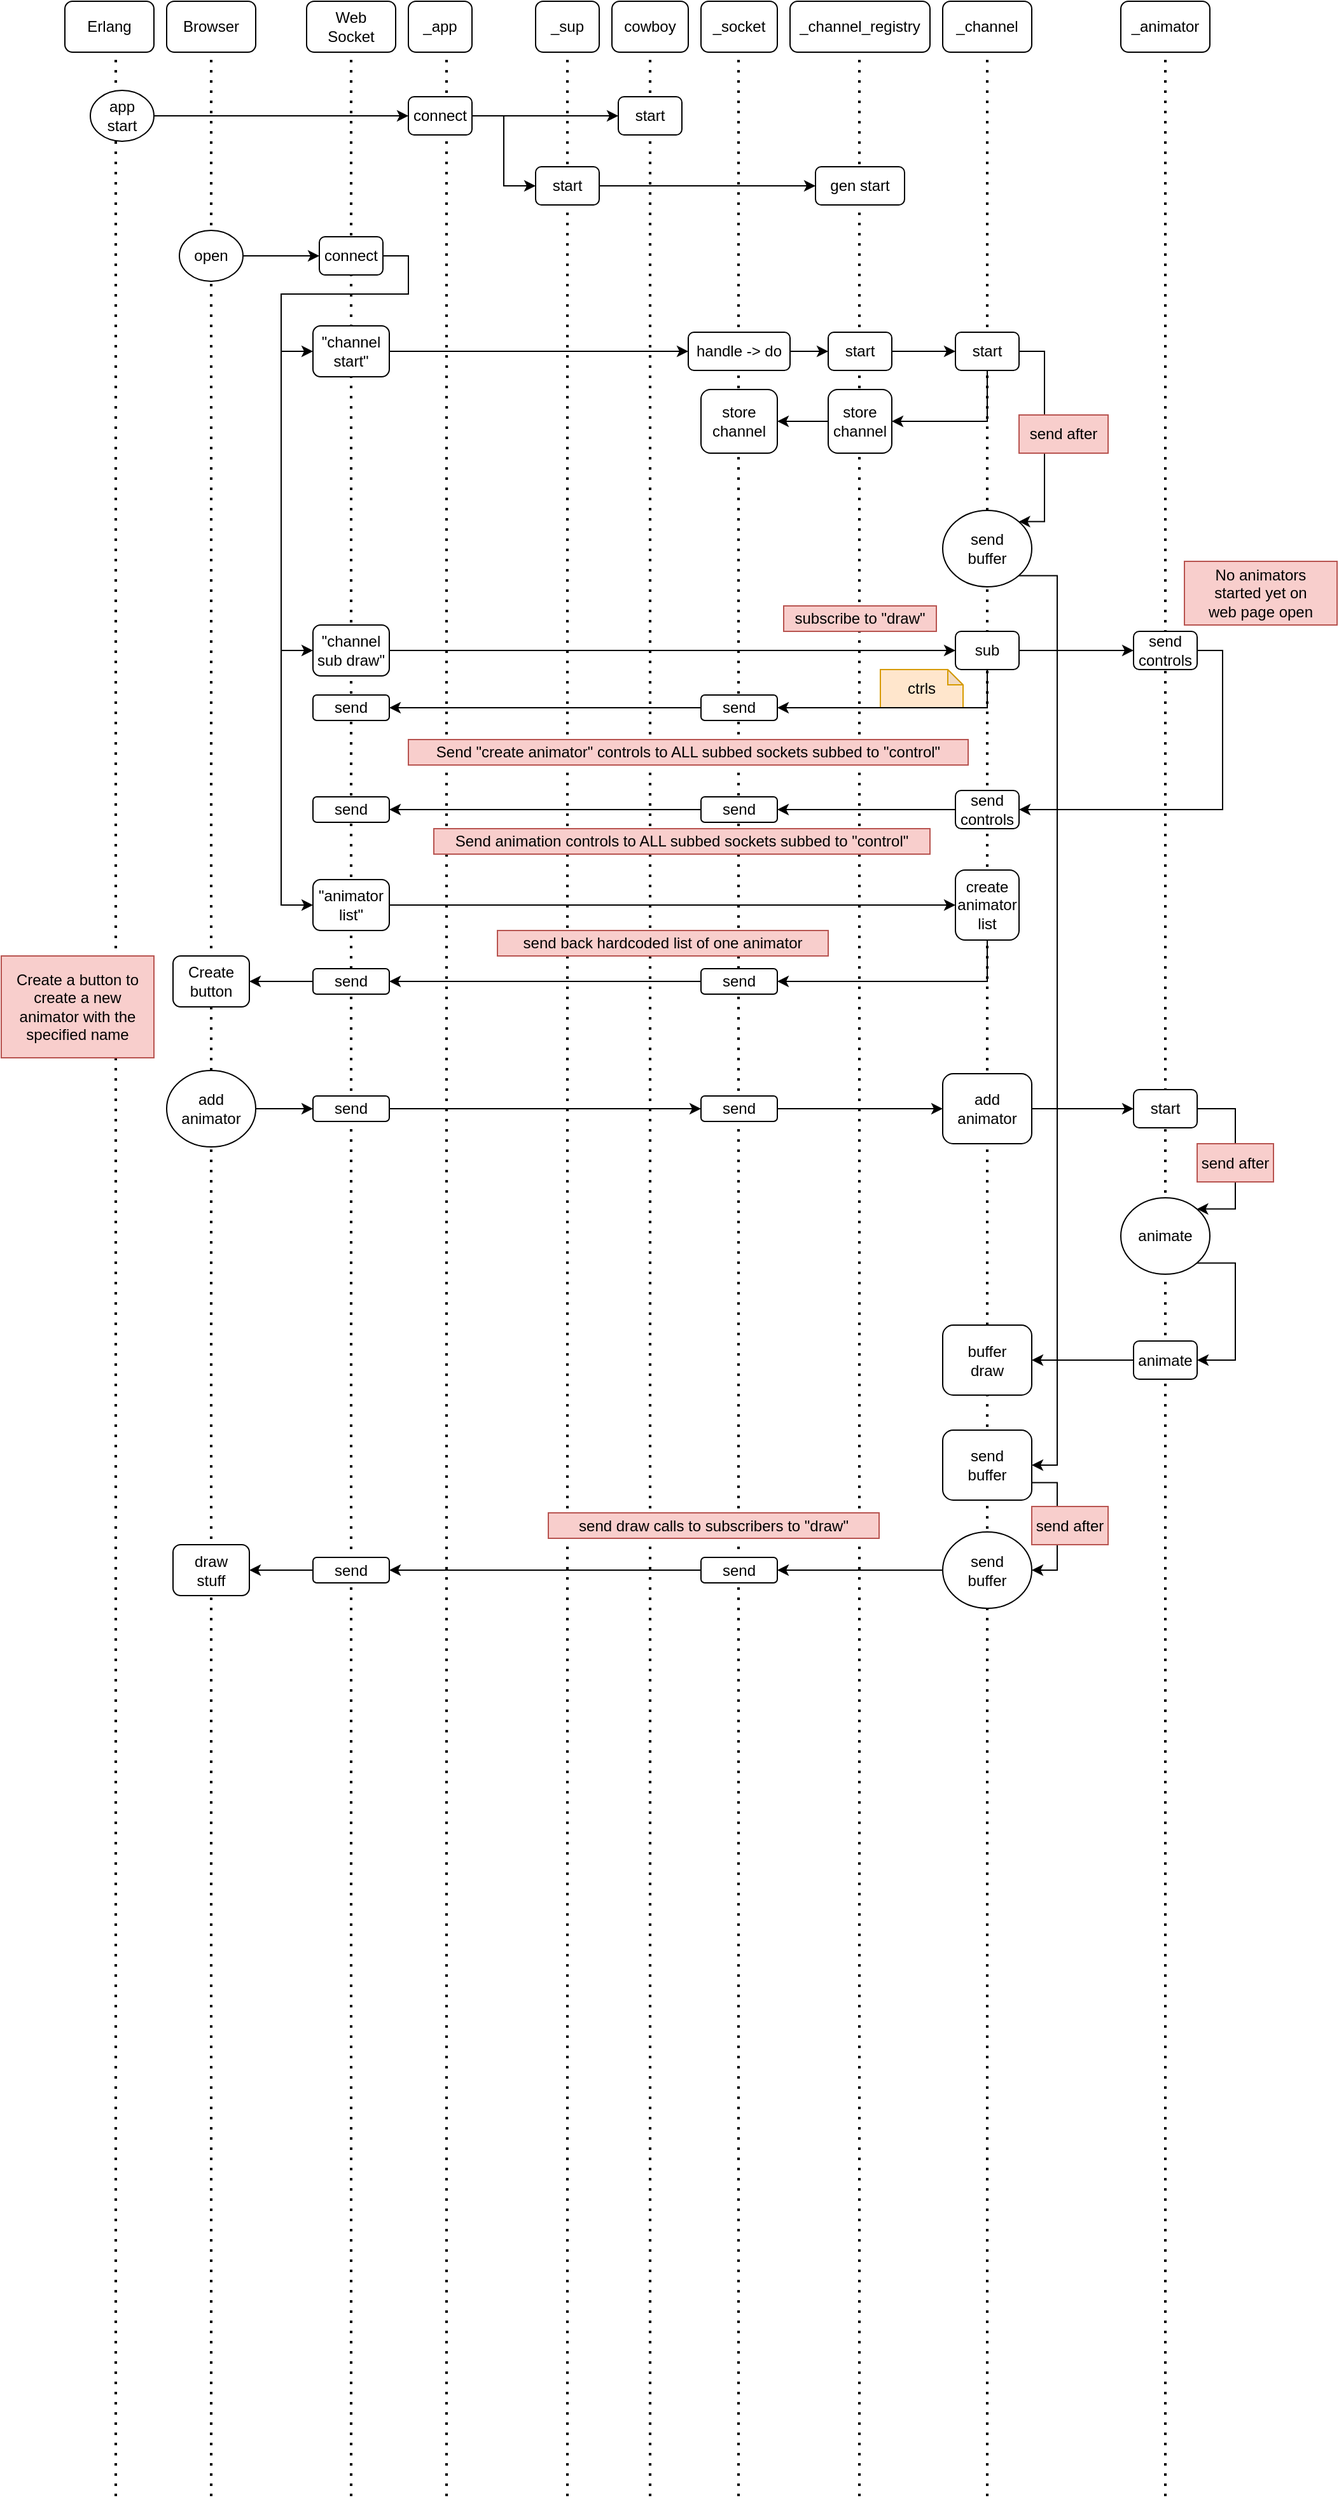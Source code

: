 <mxfile version="26.0.11">
  <diagram name="Page-1" id="39eNaO10Mbf0shk9c6uh">
    <mxGraphModel dx="1906" dy="838" grid="1" gridSize="10" guides="1" tooltips="1" connect="1" arrows="1" fold="1" page="1" pageScale="1" pageWidth="850" pageHeight="1100" math="0" shadow="0">
      <root>
        <mxCell id="0" />
        <mxCell id="1" parent="0" />
        <mxCell id="Cbu2shu4ne7xi8L4VXuU-60" value="ctrls" style="shape=note;whiteSpace=wrap;html=1;backgroundOutline=1;darkOpacity=0.05;size=12;fillColor=#ffe6cc;strokeColor=#d79b00;" vertex="1" parent="1">
          <mxGeometry x="651" y="565" width="65" height="30" as="geometry" />
        </mxCell>
        <mxCell id="Cbu2shu4ne7xi8L4VXuU-54" value="" style="endArrow=none;dashed=1;html=1;dashPattern=1 3;strokeWidth=2;rounded=0;entryX=0.5;entryY=1;entryDx=0;entryDy=0;" edge="1" parent="1">
          <mxGeometry width="50" height="50" relative="1" as="geometry">
            <mxPoint x="235" y="2000" as="sourcePoint" />
            <mxPoint x="235" y="80" as="targetPoint" />
          </mxGeometry>
        </mxCell>
        <mxCell id="Cbu2shu4ne7xi8L4VXuU-1" value="_app" style="rounded=1;whiteSpace=wrap;html=1;" vertex="1" parent="1">
          <mxGeometry x="280" y="40" width="50" height="40" as="geometry" />
        </mxCell>
        <mxCell id="Cbu2shu4ne7xi8L4VXuU-2" value="_sup" style="rounded=1;whiteSpace=wrap;html=1;" vertex="1" parent="1">
          <mxGeometry x="380" y="40" width="50" height="40" as="geometry" />
        </mxCell>
        <mxCell id="Cbu2shu4ne7xi8L4VXuU-3" value="_channel_registry" style="rounded=1;whiteSpace=wrap;html=1;" vertex="1" parent="1">
          <mxGeometry x="580" y="40" width="110" height="40" as="geometry" />
        </mxCell>
        <mxCell id="Cbu2shu4ne7xi8L4VXuU-4" value="_channel" style="rounded=1;whiteSpace=wrap;html=1;" vertex="1" parent="1">
          <mxGeometry x="700" y="40" width="70" height="40" as="geometry" />
        </mxCell>
        <mxCell id="Cbu2shu4ne7xi8L4VXuU-5" value="_animator" style="rounded=1;whiteSpace=wrap;html=1;" vertex="1" parent="1">
          <mxGeometry x="840" y="40" width="70" height="40" as="geometry" />
        </mxCell>
        <mxCell id="Cbu2shu4ne7xi8L4VXuU-6" value="_socket" style="rounded=1;whiteSpace=wrap;html=1;" vertex="1" parent="1">
          <mxGeometry x="510" y="40" width="60" height="40" as="geometry" />
        </mxCell>
        <mxCell id="Cbu2shu4ne7xi8L4VXuU-7" value="cowboy" style="rounded=1;whiteSpace=wrap;html=1;" vertex="1" parent="1">
          <mxGeometry x="440" y="40" width="60" height="40" as="geometry" />
        </mxCell>
        <mxCell id="Cbu2shu4ne7xi8L4VXuU-8" value="Browser" style="rounded=1;whiteSpace=wrap;html=1;" vertex="1" parent="1">
          <mxGeometry x="90" y="40" width="70" height="40" as="geometry" />
        </mxCell>
        <mxCell id="Cbu2shu4ne7xi8L4VXuU-9" value="" style="endArrow=none;dashed=1;html=1;dashPattern=1 3;strokeWidth=2;rounded=0;entryX=0.5;entryY=1;entryDx=0;entryDy=0;" edge="1" parent="1">
          <mxGeometry width="50" height="50" relative="1" as="geometry">
            <mxPoint x="310" y="2000" as="sourcePoint" />
            <mxPoint x="310" y="80" as="targetPoint" />
          </mxGeometry>
        </mxCell>
        <mxCell id="Cbu2shu4ne7xi8L4VXuU-10" value="" style="endArrow=none;dashed=1;html=1;dashPattern=1 3;strokeWidth=2;rounded=0;entryX=0.5;entryY=1;entryDx=0;entryDy=0;" edge="1" parent="1">
          <mxGeometry width="50" height="50" relative="1" as="geometry">
            <mxPoint x="405" y="2000" as="sourcePoint" />
            <mxPoint x="405" y="80" as="targetPoint" />
          </mxGeometry>
        </mxCell>
        <mxCell id="Cbu2shu4ne7xi8L4VXuU-11" value="" style="endArrow=none;dashed=1;html=1;dashPattern=1 3;strokeWidth=2;rounded=0;entryX=0.5;entryY=1;entryDx=0;entryDy=0;" edge="1" parent="1">
          <mxGeometry width="50" height="50" relative="1" as="geometry">
            <mxPoint x="470" y="2000" as="sourcePoint" />
            <mxPoint x="470" y="80" as="targetPoint" />
          </mxGeometry>
        </mxCell>
        <mxCell id="Cbu2shu4ne7xi8L4VXuU-12" value="" style="endArrow=none;dashed=1;html=1;dashPattern=1 3;strokeWidth=2;rounded=0;entryX=0.5;entryY=1;entryDx=0;entryDy=0;" edge="1" parent="1">
          <mxGeometry width="50" height="50" relative="1" as="geometry">
            <mxPoint x="539.5" y="2000" as="sourcePoint" />
            <mxPoint x="539.5" y="80" as="targetPoint" />
          </mxGeometry>
        </mxCell>
        <mxCell id="Cbu2shu4ne7xi8L4VXuU-13" value="" style="endArrow=none;dashed=1;html=1;dashPattern=1 3;strokeWidth=2;rounded=0;entryX=0.5;entryY=1;entryDx=0;entryDy=0;" edge="1" parent="1">
          <mxGeometry width="50" height="50" relative="1" as="geometry">
            <mxPoint x="634.5" y="2000" as="sourcePoint" />
            <mxPoint x="634.5" y="80" as="targetPoint" />
          </mxGeometry>
        </mxCell>
        <mxCell id="Cbu2shu4ne7xi8L4VXuU-14" value="" style="endArrow=none;dashed=1;html=1;dashPattern=1 3;strokeWidth=2;rounded=0;entryX=0.5;entryY=1;entryDx=0;entryDy=0;" edge="1" parent="1">
          <mxGeometry width="50" height="50" relative="1" as="geometry">
            <mxPoint x="735" y="2000" as="sourcePoint" />
            <mxPoint x="735" y="80" as="targetPoint" />
          </mxGeometry>
        </mxCell>
        <mxCell id="Cbu2shu4ne7xi8L4VXuU-16" value="" style="endArrow=none;dashed=1;html=1;dashPattern=1 3;strokeWidth=2;rounded=0;entryX=0.5;entryY=1;entryDx=0;entryDy=0;" edge="1" parent="1">
          <mxGeometry width="50" height="50" relative="1" as="geometry">
            <mxPoint x="875" y="2000" as="sourcePoint" />
            <mxPoint x="875" y="80" as="targetPoint" />
          </mxGeometry>
        </mxCell>
        <mxCell id="Cbu2shu4ne7xi8L4VXuU-17" value="" style="endArrow=none;dashed=1;html=1;dashPattern=1 3;strokeWidth=2;rounded=0;entryX=0.5;entryY=1;entryDx=0;entryDy=0;" edge="1" parent="1">
          <mxGeometry width="50" height="50" relative="1" as="geometry">
            <mxPoint x="125" y="2000" as="sourcePoint" />
            <mxPoint x="125" y="80" as="targetPoint" />
          </mxGeometry>
        </mxCell>
        <mxCell id="Cbu2shu4ne7xi8L4VXuU-19" value="Erlang" style="rounded=1;whiteSpace=wrap;html=1;" vertex="1" parent="1">
          <mxGeometry x="10" y="40" width="70" height="40" as="geometry" />
        </mxCell>
        <mxCell id="Cbu2shu4ne7xi8L4VXuU-21" value="" style="endArrow=none;dashed=1;html=1;dashPattern=1 3;strokeWidth=2;rounded=0;entryX=0.5;entryY=1;entryDx=0;entryDy=0;" edge="1" parent="1">
          <mxGeometry width="50" height="50" relative="1" as="geometry">
            <mxPoint x="50" y="2000" as="sourcePoint" />
            <mxPoint x="50" y="80" as="targetPoint" />
          </mxGeometry>
        </mxCell>
        <mxCell id="Cbu2shu4ne7xi8L4VXuU-25" style="edgeStyle=orthogonalEdgeStyle;rounded=0;orthogonalLoop=1;jettySize=auto;html=1;exitX=1;exitY=0.5;exitDx=0;exitDy=0;entryX=0;entryY=0.5;entryDx=0;entryDy=0;" edge="1" parent="1" source="Cbu2shu4ne7xi8L4VXuU-22" target="Cbu2shu4ne7xi8L4VXuU-23">
          <mxGeometry relative="1" as="geometry" />
        </mxCell>
        <mxCell id="Cbu2shu4ne7xi8L4VXuU-22" value="app&lt;div&gt;start&lt;/div&gt;" style="ellipse;whiteSpace=wrap;html=1;" vertex="1" parent="1">
          <mxGeometry x="30" y="110" width="50" height="40" as="geometry" />
        </mxCell>
        <mxCell id="Cbu2shu4ne7xi8L4VXuU-29" style="edgeStyle=orthogonalEdgeStyle;rounded=0;orthogonalLoop=1;jettySize=auto;html=1;exitX=1;exitY=0.5;exitDx=0;exitDy=0;entryX=0;entryY=0.5;entryDx=0;entryDy=0;" edge="1" parent="1" source="Cbu2shu4ne7xi8L4VXuU-23" target="Cbu2shu4ne7xi8L4VXuU-28">
          <mxGeometry relative="1" as="geometry" />
        </mxCell>
        <mxCell id="Cbu2shu4ne7xi8L4VXuU-30" style="edgeStyle=orthogonalEdgeStyle;rounded=0;orthogonalLoop=1;jettySize=auto;html=1;exitX=1;exitY=0.5;exitDx=0;exitDy=0;entryX=0;entryY=0.5;entryDx=0;entryDy=0;" edge="1" parent="1" source="Cbu2shu4ne7xi8L4VXuU-23" target="Cbu2shu4ne7xi8L4VXuU-27">
          <mxGeometry relative="1" as="geometry" />
        </mxCell>
        <mxCell id="Cbu2shu4ne7xi8L4VXuU-23" value="connect" style="rounded=1;whiteSpace=wrap;html=1;" vertex="1" parent="1">
          <mxGeometry x="280" y="115" width="50" height="30" as="geometry" />
        </mxCell>
        <mxCell id="Cbu2shu4ne7xi8L4VXuU-36" style="edgeStyle=orthogonalEdgeStyle;rounded=0;orthogonalLoop=1;jettySize=auto;html=1;exitX=1;exitY=0.5;exitDx=0;exitDy=0;entryX=0;entryY=0.5;entryDx=0;entryDy=0;" edge="1" parent="1" source="Cbu2shu4ne7xi8L4VXuU-26" target="Cbu2shu4ne7xi8L4VXuU-33">
          <mxGeometry relative="1" as="geometry" />
        </mxCell>
        <mxCell id="Cbu2shu4ne7xi8L4VXuU-26" value="open" style="ellipse;whiteSpace=wrap;html=1;" vertex="1" parent="1">
          <mxGeometry x="100" y="220" width="50" height="40" as="geometry" />
        </mxCell>
        <mxCell id="Cbu2shu4ne7xi8L4VXuU-27" value="start" style="rounded=1;whiteSpace=wrap;html=1;" vertex="1" parent="1">
          <mxGeometry x="445" y="115" width="50" height="30" as="geometry" />
        </mxCell>
        <mxCell id="Cbu2shu4ne7xi8L4VXuU-32" style="edgeStyle=orthogonalEdgeStyle;rounded=0;orthogonalLoop=1;jettySize=auto;html=1;exitX=1;exitY=0.5;exitDx=0;exitDy=0;entryX=0;entryY=0.5;entryDx=0;entryDy=0;" edge="1" parent="1" source="Cbu2shu4ne7xi8L4VXuU-28" target="Cbu2shu4ne7xi8L4VXuU-31">
          <mxGeometry relative="1" as="geometry" />
        </mxCell>
        <mxCell id="Cbu2shu4ne7xi8L4VXuU-28" value="start" style="rounded=1;whiteSpace=wrap;html=1;" vertex="1" parent="1">
          <mxGeometry x="380" y="170" width="50" height="30" as="geometry" />
        </mxCell>
        <mxCell id="Cbu2shu4ne7xi8L4VXuU-31" value="gen start" style="rounded=1;whiteSpace=wrap;html=1;" vertex="1" parent="1">
          <mxGeometry x="600" y="170" width="70" height="30" as="geometry" />
        </mxCell>
        <mxCell id="Cbu2shu4ne7xi8L4VXuU-39" style="edgeStyle=orthogonalEdgeStyle;rounded=0;orthogonalLoop=1;jettySize=auto;html=1;exitX=1;exitY=0.5;exitDx=0;exitDy=0;entryX=0;entryY=0.5;entryDx=0;entryDy=0;" edge="1" parent="1" source="Cbu2shu4ne7xi8L4VXuU-47" target="Cbu2shu4ne7xi8L4VXuU-37">
          <mxGeometry relative="1" as="geometry" />
        </mxCell>
        <mxCell id="Cbu2shu4ne7xi8L4VXuU-48" style="edgeStyle=orthogonalEdgeStyle;rounded=0;orthogonalLoop=1;jettySize=auto;html=1;exitX=1;exitY=0.5;exitDx=0;exitDy=0;entryX=0;entryY=0.5;entryDx=0;entryDy=0;" edge="1" parent="1" source="Cbu2shu4ne7xi8L4VXuU-33" target="Cbu2shu4ne7xi8L4VXuU-47">
          <mxGeometry relative="1" as="geometry">
            <Array as="points">
              <mxPoint x="280" y="240" />
              <mxPoint x="280" y="270" />
              <mxPoint x="180" y="270" />
              <mxPoint x="180" y="315" />
            </Array>
          </mxGeometry>
        </mxCell>
        <mxCell id="Cbu2shu4ne7xi8L4VXuU-52" style="edgeStyle=orthogonalEdgeStyle;rounded=0;orthogonalLoop=1;jettySize=auto;html=1;exitX=1;exitY=0.5;exitDx=0;exitDy=0;entryX=0;entryY=0.5;entryDx=0;entryDy=0;" edge="1" parent="1" source="Cbu2shu4ne7xi8L4VXuU-33" target="Cbu2shu4ne7xi8L4VXuU-50">
          <mxGeometry relative="1" as="geometry">
            <Array as="points">
              <mxPoint x="280" y="240" />
              <mxPoint x="280" y="270" />
              <mxPoint x="180" y="270" />
              <mxPoint x="180" y="550" />
            </Array>
          </mxGeometry>
        </mxCell>
        <mxCell id="Cbu2shu4ne7xi8L4VXuU-55" style="edgeStyle=orthogonalEdgeStyle;rounded=0;orthogonalLoop=1;jettySize=auto;html=1;exitX=1;exitY=0.5;exitDx=0;exitDy=0;entryX=0;entryY=0.5;entryDx=0;entryDy=0;" edge="1" parent="1" source="Cbu2shu4ne7xi8L4VXuU-33" target="Cbu2shu4ne7xi8L4VXuU-53">
          <mxGeometry relative="1" as="geometry">
            <Array as="points">
              <mxPoint x="280" y="240" />
              <mxPoint x="280" y="270" />
              <mxPoint x="180" y="270" />
              <mxPoint x="180" y="750" />
            </Array>
          </mxGeometry>
        </mxCell>
        <mxCell id="Cbu2shu4ne7xi8L4VXuU-33" value="connect" style="rounded=1;whiteSpace=wrap;html=1;" vertex="1" parent="1">
          <mxGeometry x="210" y="225" width="50" height="30" as="geometry" />
        </mxCell>
        <mxCell id="Cbu2shu4ne7xi8L4VXuU-34" value="Web&lt;div&gt;Socket&lt;/div&gt;" style="rounded=1;whiteSpace=wrap;html=1;" vertex="1" parent="1">
          <mxGeometry x="200" y="40" width="70" height="40" as="geometry" />
        </mxCell>
        <mxCell id="Cbu2shu4ne7xi8L4VXuU-41" style="edgeStyle=orthogonalEdgeStyle;rounded=0;orthogonalLoop=1;jettySize=auto;html=1;exitX=1;exitY=0.5;exitDx=0;exitDy=0;entryX=0;entryY=0.5;entryDx=0;entryDy=0;" edge="1" parent="1" source="Cbu2shu4ne7xi8L4VXuU-37" target="Cbu2shu4ne7xi8L4VXuU-40">
          <mxGeometry relative="1" as="geometry" />
        </mxCell>
        <mxCell id="Cbu2shu4ne7xi8L4VXuU-37" value="handle -&amp;gt; do" style="rounded=1;whiteSpace=wrap;html=1;" vertex="1" parent="1">
          <mxGeometry x="500" y="300" width="80" height="30" as="geometry" />
        </mxCell>
        <mxCell id="Cbu2shu4ne7xi8L4VXuU-38" value="store&lt;div&gt;channel&lt;/div&gt;" style="rounded=1;whiteSpace=wrap;html=1;" vertex="1" parent="1">
          <mxGeometry x="510" y="345" width="60" height="50" as="geometry" />
        </mxCell>
        <mxCell id="Cbu2shu4ne7xi8L4VXuU-43" style="edgeStyle=orthogonalEdgeStyle;rounded=0;orthogonalLoop=1;jettySize=auto;html=1;exitX=1;exitY=0.5;exitDx=0;exitDy=0;entryX=0;entryY=0.5;entryDx=0;entryDy=0;" edge="1" parent="1" source="Cbu2shu4ne7xi8L4VXuU-40" target="Cbu2shu4ne7xi8L4VXuU-42">
          <mxGeometry relative="1" as="geometry" />
        </mxCell>
        <mxCell id="Cbu2shu4ne7xi8L4VXuU-40" value="start" style="rounded=1;whiteSpace=wrap;html=1;" vertex="1" parent="1">
          <mxGeometry x="610" y="300" width="50" height="30" as="geometry" />
        </mxCell>
        <mxCell id="Cbu2shu4ne7xi8L4VXuU-45" style="edgeStyle=orthogonalEdgeStyle;rounded=0;orthogonalLoop=1;jettySize=auto;html=1;exitX=0.5;exitY=1;exitDx=0;exitDy=0;entryX=1;entryY=0.5;entryDx=0;entryDy=0;" edge="1" parent="1" source="Cbu2shu4ne7xi8L4VXuU-42" target="Cbu2shu4ne7xi8L4VXuU-44">
          <mxGeometry relative="1" as="geometry" />
        </mxCell>
        <mxCell id="Cbu2shu4ne7xi8L4VXuU-100" style="edgeStyle=orthogonalEdgeStyle;rounded=0;orthogonalLoop=1;jettySize=auto;html=1;exitX=1;exitY=0.5;exitDx=0;exitDy=0;entryX=1;entryY=0;entryDx=0;entryDy=0;" edge="1" parent="1" source="Cbu2shu4ne7xi8L4VXuU-42" target="Cbu2shu4ne7xi8L4VXuU-99">
          <mxGeometry relative="1" as="geometry">
            <Array as="points">
              <mxPoint x="780" y="315" />
              <mxPoint x="780" y="449" />
            </Array>
          </mxGeometry>
        </mxCell>
        <mxCell id="Cbu2shu4ne7xi8L4VXuU-42" value="start" style="rounded=1;whiteSpace=wrap;html=1;" vertex="1" parent="1">
          <mxGeometry x="710" y="300" width="50" height="30" as="geometry" />
        </mxCell>
        <mxCell id="Cbu2shu4ne7xi8L4VXuU-46" style="edgeStyle=orthogonalEdgeStyle;rounded=0;orthogonalLoop=1;jettySize=auto;html=1;exitX=0;exitY=0.5;exitDx=0;exitDy=0;entryX=1;entryY=0.5;entryDx=0;entryDy=0;" edge="1" parent="1" source="Cbu2shu4ne7xi8L4VXuU-44" target="Cbu2shu4ne7xi8L4VXuU-38">
          <mxGeometry relative="1" as="geometry" />
        </mxCell>
        <mxCell id="Cbu2shu4ne7xi8L4VXuU-44" value="store&lt;div&gt;channel&lt;/div&gt;" style="rounded=1;whiteSpace=wrap;html=1;" vertex="1" parent="1">
          <mxGeometry x="610" y="345" width="50" height="50" as="geometry" />
        </mxCell>
        <mxCell id="Cbu2shu4ne7xi8L4VXuU-47" value="&quot;channel&lt;div&gt;start&quot;&lt;/div&gt;" style="rounded=1;whiteSpace=wrap;html=1;" vertex="1" parent="1">
          <mxGeometry x="205" y="295" width="60" height="40" as="geometry" />
        </mxCell>
        <mxCell id="Cbu2shu4ne7xi8L4VXuU-57" style="edgeStyle=orthogonalEdgeStyle;rounded=0;orthogonalLoop=1;jettySize=auto;html=1;exitX=1;exitY=0.5;exitDx=0;exitDy=0;entryX=0;entryY=0.5;entryDx=0;entryDy=0;" edge="1" parent="1" source="Cbu2shu4ne7xi8L4VXuU-50" target="Cbu2shu4ne7xi8L4VXuU-56">
          <mxGeometry relative="1" as="geometry" />
        </mxCell>
        <mxCell id="Cbu2shu4ne7xi8L4VXuU-50" value="&quot;channel&lt;div&gt;sub draw&quot;&lt;/div&gt;" style="rounded=1;whiteSpace=wrap;html=1;" vertex="1" parent="1">
          <mxGeometry x="205" y="530" width="60" height="40" as="geometry" />
        </mxCell>
        <mxCell id="Cbu2shu4ne7xi8L4VXuU-71" style="edgeStyle=orthogonalEdgeStyle;rounded=0;orthogonalLoop=1;jettySize=auto;html=1;exitX=1;exitY=0.5;exitDx=0;exitDy=0;entryX=0;entryY=0.5;entryDx=0;entryDy=0;" edge="1" parent="1" source="Cbu2shu4ne7xi8L4VXuU-53" target="Cbu2shu4ne7xi8L4VXuU-70">
          <mxGeometry relative="1" as="geometry" />
        </mxCell>
        <mxCell id="Cbu2shu4ne7xi8L4VXuU-53" value="&quot;animator list&quot;" style="rounded=1;whiteSpace=wrap;html=1;" vertex="1" parent="1">
          <mxGeometry x="205" y="730" width="60" height="40" as="geometry" />
        </mxCell>
        <mxCell id="Cbu2shu4ne7xi8L4VXuU-59" style="edgeStyle=orthogonalEdgeStyle;rounded=0;orthogonalLoop=1;jettySize=auto;html=1;exitX=0.5;exitY=1;exitDx=0;exitDy=0;entryX=1;entryY=0.5;entryDx=0;entryDy=0;" edge="1" parent="1" source="Cbu2shu4ne7xi8L4VXuU-56" target="Cbu2shu4ne7xi8L4VXuU-58">
          <mxGeometry relative="1" as="geometry" />
        </mxCell>
        <mxCell id="Cbu2shu4ne7xi8L4VXuU-64" style="edgeStyle=orthogonalEdgeStyle;rounded=0;orthogonalLoop=1;jettySize=auto;html=1;exitX=1;exitY=0.5;exitDx=0;exitDy=0;entryX=0;entryY=0.5;entryDx=0;entryDy=0;" edge="1" parent="1" source="Cbu2shu4ne7xi8L4VXuU-56" target="Cbu2shu4ne7xi8L4VXuU-62">
          <mxGeometry relative="1" as="geometry" />
        </mxCell>
        <mxCell id="Cbu2shu4ne7xi8L4VXuU-56" value="sub" style="rounded=1;whiteSpace=wrap;html=1;" vertex="1" parent="1">
          <mxGeometry x="710" y="535" width="50" height="30" as="geometry" />
        </mxCell>
        <mxCell id="Cbu2shu4ne7xi8L4VXuU-73" style="edgeStyle=orthogonalEdgeStyle;rounded=0;orthogonalLoop=1;jettySize=auto;html=1;exitX=0;exitY=0.5;exitDx=0;exitDy=0;entryX=1;entryY=0.5;entryDx=0;entryDy=0;" edge="1" parent="1" source="Cbu2shu4ne7xi8L4VXuU-58" target="Cbu2shu4ne7xi8L4VXuU-72">
          <mxGeometry relative="1" as="geometry" />
        </mxCell>
        <mxCell id="Cbu2shu4ne7xi8L4VXuU-58" value="send" style="rounded=1;whiteSpace=wrap;html=1;" vertex="1" parent="1">
          <mxGeometry x="510" y="585" width="60" height="20" as="geometry" />
        </mxCell>
        <mxCell id="Cbu2shu4ne7xi8L4VXuU-61" value="Send &quot;create animator&quot; controls to ALL subbed sockets subbed to &quot;control&quot;" style="rounded=0;whiteSpace=wrap;html=1;fillColor=#f8cecc;strokeColor=#b85450;" vertex="1" parent="1">
          <mxGeometry x="280" y="620" width="440" height="20" as="geometry" />
        </mxCell>
        <mxCell id="Cbu2shu4ne7xi8L4VXuU-65" style="edgeStyle=orthogonalEdgeStyle;rounded=0;orthogonalLoop=1;jettySize=auto;html=1;exitX=1;exitY=0.5;exitDx=0;exitDy=0;entryX=1;entryY=0.5;entryDx=0;entryDy=0;" edge="1" parent="1" source="Cbu2shu4ne7xi8L4VXuU-62" target="Cbu2shu4ne7xi8L4VXuU-63">
          <mxGeometry relative="1" as="geometry" />
        </mxCell>
        <mxCell id="Cbu2shu4ne7xi8L4VXuU-62" value="send&lt;div&gt;controls&lt;/div&gt;" style="rounded=1;whiteSpace=wrap;html=1;" vertex="1" parent="1">
          <mxGeometry x="850" y="535" width="50" height="30" as="geometry" />
        </mxCell>
        <mxCell id="Cbu2shu4ne7xi8L4VXuU-67" style="edgeStyle=orthogonalEdgeStyle;rounded=0;orthogonalLoop=1;jettySize=auto;html=1;exitX=0;exitY=0.5;exitDx=0;exitDy=0;entryX=1;entryY=0.5;entryDx=0;entryDy=0;" edge="1" parent="1" source="Cbu2shu4ne7xi8L4VXuU-63" target="Cbu2shu4ne7xi8L4VXuU-66">
          <mxGeometry relative="1" as="geometry" />
        </mxCell>
        <mxCell id="Cbu2shu4ne7xi8L4VXuU-63" value="send&lt;div&gt;controls&lt;/div&gt;" style="rounded=1;whiteSpace=wrap;html=1;" vertex="1" parent="1">
          <mxGeometry x="710" y="660" width="50" height="30" as="geometry" />
        </mxCell>
        <mxCell id="Cbu2shu4ne7xi8L4VXuU-75" style="edgeStyle=orthogonalEdgeStyle;rounded=0;orthogonalLoop=1;jettySize=auto;html=1;exitX=0;exitY=0.5;exitDx=0;exitDy=0;entryX=1;entryY=0.5;entryDx=0;entryDy=0;" edge="1" parent="1" source="Cbu2shu4ne7xi8L4VXuU-66" target="Cbu2shu4ne7xi8L4VXuU-74">
          <mxGeometry relative="1" as="geometry" />
        </mxCell>
        <mxCell id="Cbu2shu4ne7xi8L4VXuU-66" value="send" style="rounded=1;whiteSpace=wrap;html=1;" vertex="1" parent="1">
          <mxGeometry x="510" y="665" width="60" height="20" as="geometry" />
        </mxCell>
        <mxCell id="Cbu2shu4ne7xi8L4VXuU-68" value="Send animation controls to ALL subbed sockets subbed to &quot;control&quot;" style="rounded=0;whiteSpace=wrap;html=1;fillColor=#f8cecc;strokeColor=#b85450;" vertex="1" parent="1">
          <mxGeometry x="300" y="690" width="390" height="20" as="geometry" />
        </mxCell>
        <mxCell id="Cbu2shu4ne7xi8L4VXuU-69" value="subscribe to &quot;draw&quot;" style="rounded=0;whiteSpace=wrap;html=1;fillColor=#f8cecc;strokeColor=#b85450;" vertex="1" parent="1">
          <mxGeometry x="575" y="515" width="120" height="20" as="geometry" />
        </mxCell>
        <mxCell id="Cbu2shu4ne7xi8L4VXuU-79" style="edgeStyle=orthogonalEdgeStyle;rounded=0;orthogonalLoop=1;jettySize=auto;html=1;exitX=0.5;exitY=1;exitDx=0;exitDy=0;entryX=1;entryY=0.5;entryDx=0;entryDy=0;" edge="1" parent="1" source="Cbu2shu4ne7xi8L4VXuU-70" target="Cbu2shu4ne7xi8L4VXuU-76">
          <mxGeometry relative="1" as="geometry" />
        </mxCell>
        <mxCell id="Cbu2shu4ne7xi8L4VXuU-70" value="create&lt;div&gt;animator&lt;/div&gt;&lt;div&gt;list&lt;/div&gt;" style="rounded=1;whiteSpace=wrap;html=1;" vertex="1" parent="1">
          <mxGeometry x="710" y="722.5" width="50" height="55" as="geometry" />
        </mxCell>
        <mxCell id="Cbu2shu4ne7xi8L4VXuU-72" value="send" style="rounded=1;whiteSpace=wrap;html=1;" vertex="1" parent="1">
          <mxGeometry x="205" y="585" width="60" height="20" as="geometry" />
        </mxCell>
        <mxCell id="Cbu2shu4ne7xi8L4VXuU-74" value="send" style="rounded=1;whiteSpace=wrap;html=1;" vertex="1" parent="1">
          <mxGeometry x="205" y="665" width="60" height="20" as="geometry" />
        </mxCell>
        <mxCell id="Cbu2shu4ne7xi8L4VXuU-76" value="send" style="rounded=1;whiteSpace=wrap;html=1;" vertex="1" parent="1">
          <mxGeometry x="510" y="800" width="60" height="20" as="geometry" />
        </mxCell>
        <mxCell id="Cbu2shu4ne7xi8L4VXuU-83" style="edgeStyle=orthogonalEdgeStyle;rounded=0;orthogonalLoop=1;jettySize=auto;html=1;exitX=0;exitY=0.5;exitDx=0;exitDy=0;entryX=1;entryY=0.5;entryDx=0;entryDy=0;" edge="1" parent="1" source="Cbu2shu4ne7xi8L4VXuU-77" target="Cbu2shu4ne7xi8L4VXuU-81">
          <mxGeometry relative="1" as="geometry" />
        </mxCell>
        <mxCell id="Cbu2shu4ne7xi8L4VXuU-77" value="send" style="rounded=1;whiteSpace=wrap;html=1;" vertex="1" parent="1">
          <mxGeometry x="205" y="800" width="60" height="20" as="geometry" />
        </mxCell>
        <mxCell id="Cbu2shu4ne7xi8L4VXuU-78" style="edgeStyle=orthogonalEdgeStyle;rounded=0;orthogonalLoop=1;jettySize=auto;html=1;exitX=0;exitY=0.5;exitDx=0;exitDy=0;entryX=1;entryY=0.5;entryDx=0;entryDy=0;" edge="1" source="Cbu2shu4ne7xi8L4VXuU-76" target="Cbu2shu4ne7xi8L4VXuU-77" parent="1">
          <mxGeometry relative="1" as="geometry" />
        </mxCell>
        <mxCell id="Cbu2shu4ne7xi8L4VXuU-80" value="send back hardcoded list of one animator" style="rounded=0;whiteSpace=wrap;html=1;fillColor=#f8cecc;strokeColor=#b85450;" vertex="1" parent="1">
          <mxGeometry x="350" y="770" width="260" height="20" as="geometry" />
        </mxCell>
        <mxCell id="Cbu2shu4ne7xi8L4VXuU-81" value="Create button" style="rounded=1;whiteSpace=wrap;html=1;" vertex="1" parent="1">
          <mxGeometry x="95" y="790" width="60" height="40" as="geometry" />
        </mxCell>
        <mxCell id="Cbu2shu4ne7xi8L4VXuU-82" value="Create a button to create a new animator with the specified name" style="rounded=0;whiteSpace=wrap;html=1;fillColor=#f8cecc;strokeColor=#b85450;" vertex="1" parent="1">
          <mxGeometry x="-40" y="790" width="120" height="80" as="geometry" />
        </mxCell>
        <mxCell id="Cbu2shu4ne7xi8L4VXuU-87" style="edgeStyle=orthogonalEdgeStyle;rounded=0;orthogonalLoop=1;jettySize=auto;html=1;exitX=1;exitY=0.5;exitDx=0;exitDy=0;entryX=0;entryY=0.5;entryDx=0;entryDy=0;" edge="1" parent="1" source="Cbu2shu4ne7xi8L4VXuU-85" target="Cbu2shu4ne7xi8L4VXuU-86">
          <mxGeometry relative="1" as="geometry" />
        </mxCell>
        <mxCell id="Cbu2shu4ne7xi8L4VXuU-85" value="add&lt;div&gt;animator&lt;/div&gt;" style="ellipse;whiteSpace=wrap;html=1;" vertex="1" parent="1">
          <mxGeometry x="90" y="880" width="70" height="60" as="geometry" />
        </mxCell>
        <mxCell id="Cbu2shu4ne7xi8L4VXuU-90" style="edgeStyle=orthogonalEdgeStyle;rounded=0;orthogonalLoop=1;jettySize=auto;html=1;exitX=1;exitY=0.5;exitDx=0;exitDy=0;entryX=0;entryY=0.5;entryDx=0;entryDy=0;" edge="1" parent="1" source="Cbu2shu4ne7xi8L4VXuU-86" target="Cbu2shu4ne7xi8L4VXuU-88">
          <mxGeometry relative="1" as="geometry" />
        </mxCell>
        <mxCell id="Cbu2shu4ne7xi8L4VXuU-86" value="send" style="rounded=1;whiteSpace=wrap;html=1;" vertex="1" parent="1">
          <mxGeometry x="205" y="900" width="60" height="20" as="geometry" />
        </mxCell>
        <mxCell id="Cbu2shu4ne7xi8L4VXuU-92" style="edgeStyle=orthogonalEdgeStyle;rounded=0;orthogonalLoop=1;jettySize=auto;html=1;exitX=1;exitY=0.5;exitDx=0;exitDy=0;entryX=0;entryY=0.5;entryDx=0;entryDy=0;" edge="1" parent="1" source="Cbu2shu4ne7xi8L4VXuU-88" target="Cbu2shu4ne7xi8L4VXuU-91">
          <mxGeometry relative="1" as="geometry" />
        </mxCell>
        <mxCell id="Cbu2shu4ne7xi8L4VXuU-88" value="send" style="rounded=1;whiteSpace=wrap;html=1;" vertex="1" parent="1">
          <mxGeometry x="510" y="900" width="60" height="20" as="geometry" />
        </mxCell>
        <mxCell id="Cbu2shu4ne7xi8L4VXuU-95" style="edgeStyle=orthogonalEdgeStyle;rounded=0;orthogonalLoop=1;jettySize=auto;html=1;exitX=1;exitY=0.5;exitDx=0;exitDy=0;entryX=0;entryY=0.5;entryDx=0;entryDy=0;" edge="1" parent="1" source="Cbu2shu4ne7xi8L4VXuU-91" target="Cbu2shu4ne7xi8L4VXuU-93">
          <mxGeometry relative="1" as="geometry" />
        </mxCell>
        <mxCell id="Cbu2shu4ne7xi8L4VXuU-91" value="add animator" style="rounded=1;whiteSpace=wrap;html=1;" vertex="1" parent="1">
          <mxGeometry x="700" y="882.5" width="70" height="55" as="geometry" />
        </mxCell>
        <mxCell id="Cbu2shu4ne7xi8L4VXuU-116" style="edgeStyle=orthogonalEdgeStyle;rounded=0;orthogonalLoop=1;jettySize=auto;html=1;exitX=1;exitY=0.5;exitDx=0;exitDy=0;entryX=1;entryY=0;entryDx=0;entryDy=0;" edge="1" parent="1" source="Cbu2shu4ne7xi8L4VXuU-93" target="Cbu2shu4ne7xi8L4VXuU-114">
          <mxGeometry relative="1" as="geometry">
            <Array as="points">
              <mxPoint x="930" y="910" />
              <mxPoint x="930" y="989" />
            </Array>
          </mxGeometry>
        </mxCell>
        <mxCell id="Cbu2shu4ne7xi8L4VXuU-93" value="start" style="rounded=1;whiteSpace=wrap;html=1;" vertex="1" parent="1">
          <mxGeometry x="850" y="895" width="50" height="30" as="geometry" />
        </mxCell>
        <mxCell id="Cbu2shu4ne7xi8L4VXuU-94" value="No animators&lt;div&gt;started yet on&lt;/div&gt;&lt;div&gt;web page open&lt;/div&gt;" style="rounded=0;whiteSpace=wrap;html=1;fillColor=#f8cecc;strokeColor=#b85450;" vertex="1" parent="1">
          <mxGeometry x="890" y="480" width="120" height="50" as="geometry" />
        </mxCell>
        <mxCell id="Cbu2shu4ne7xi8L4VXuU-98" style="edgeStyle=orthogonalEdgeStyle;rounded=0;orthogonalLoop=1;jettySize=auto;html=1;exitX=0;exitY=0.5;exitDx=0;exitDy=0;entryX=1;entryY=0.5;entryDx=0;entryDy=0;" edge="1" parent="1" source="Cbu2shu4ne7xi8L4VXuU-96" target="Cbu2shu4ne7xi8L4VXuU-97">
          <mxGeometry relative="1" as="geometry" />
        </mxCell>
        <mxCell id="Cbu2shu4ne7xi8L4VXuU-96" value="animate" style="rounded=1;whiteSpace=wrap;html=1;" vertex="1" parent="1">
          <mxGeometry x="850" y="1092.5" width="50" height="30" as="geometry" />
        </mxCell>
        <mxCell id="Cbu2shu4ne7xi8L4VXuU-97" value="buffer&lt;div&gt;draw&lt;/div&gt;" style="rounded=1;whiteSpace=wrap;html=1;" vertex="1" parent="1">
          <mxGeometry x="700" y="1080" width="70" height="55" as="geometry" />
        </mxCell>
        <mxCell id="Cbu2shu4ne7xi8L4VXuU-103" style="edgeStyle=orthogonalEdgeStyle;rounded=0;orthogonalLoop=1;jettySize=auto;html=1;exitX=1;exitY=1;exitDx=0;exitDy=0;entryX=1;entryY=0.5;entryDx=0;entryDy=0;" edge="1" parent="1" source="Cbu2shu4ne7xi8L4VXuU-99" target="Cbu2shu4ne7xi8L4VXuU-102">
          <mxGeometry relative="1" as="geometry">
            <Array as="points">
              <mxPoint x="790" y="491" />
              <mxPoint x="790" y="1190" />
            </Array>
          </mxGeometry>
        </mxCell>
        <mxCell id="Cbu2shu4ne7xi8L4VXuU-99" value="send&lt;div&gt;buffer&lt;/div&gt;" style="ellipse;whiteSpace=wrap;html=1;" vertex="1" parent="1">
          <mxGeometry x="700" y="440" width="70" height="60" as="geometry" />
        </mxCell>
        <mxCell id="Cbu2shu4ne7xi8L4VXuU-101" value="send after" style="rounded=0;whiteSpace=wrap;html=1;fillColor=#f8cecc;strokeColor=#b85450;" vertex="1" parent="1">
          <mxGeometry x="760" y="365" width="70" height="30" as="geometry" />
        </mxCell>
        <mxCell id="Cbu2shu4ne7xi8L4VXuU-105" style="edgeStyle=orthogonalEdgeStyle;rounded=0;orthogonalLoop=1;jettySize=auto;html=1;exitX=1;exitY=0.75;exitDx=0;exitDy=0;entryX=1;entryY=0.5;entryDx=0;entryDy=0;" edge="1" parent="1" source="Cbu2shu4ne7xi8L4VXuU-102" target="Cbu2shu4ne7xi8L4VXuU-104">
          <mxGeometry relative="1" as="geometry" />
        </mxCell>
        <mxCell id="Cbu2shu4ne7xi8L4VXuU-102" value="send&lt;div&gt;buffer&lt;/div&gt;" style="rounded=1;whiteSpace=wrap;html=1;" vertex="1" parent="1">
          <mxGeometry x="700" y="1162.5" width="70" height="55" as="geometry" />
        </mxCell>
        <mxCell id="Cbu2shu4ne7xi8L4VXuU-110" style="edgeStyle=orthogonalEdgeStyle;rounded=0;orthogonalLoop=1;jettySize=auto;html=1;exitX=0;exitY=0.5;exitDx=0;exitDy=0;entryX=1;entryY=0.5;entryDx=0;entryDy=0;" edge="1" parent="1" source="Cbu2shu4ne7xi8L4VXuU-104" target="Cbu2shu4ne7xi8L4VXuU-108">
          <mxGeometry relative="1" as="geometry" />
        </mxCell>
        <mxCell id="Cbu2shu4ne7xi8L4VXuU-104" value="send&lt;div&gt;buffer&lt;/div&gt;" style="ellipse;whiteSpace=wrap;html=1;" vertex="1" parent="1">
          <mxGeometry x="700" y="1242.5" width="70" height="60" as="geometry" />
        </mxCell>
        <mxCell id="Cbu2shu4ne7xi8L4VXuU-106" value="send after" style="rounded=0;whiteSpace=wrap;html=1;fillColor=#f8cecc;strokeColor=#b85450;" vertex="1" parent="1">
          <mxGeometry x="770" y="1222.5" width="60" height="30" as="geometry" />
        </mxCell>
        <mxCell id="Cbu2shu4ne7xi8L4VXuU-112" style="edgeStyle=orthogonalEdgeStyle;rounded=0;orthogonalLoop=1;jettySize=auto;html=1;exitX=0;exitY=0.5;exitDx=0;exitDy=0;entryX=1;entryY=0.5;entryDx=0;entryDy=0;" edge="1" parent="1" source="Cbu2shu4ne7xi8L4VXuU-107" target="Cbu2shu4ne7xi8L4VXuU-111">
          <mxGeometry relative="1" as="geometry" />
        </mxCell>
        <mxCell id="Cbu2shu4ne7xi8L4VXuU-107" value="send" style="rounded=1;whiteSpace=wrap;html=1;" vertex="1" parent="1">
          <mxGeometry x="205" y="1262.5" width="60" height="20" as="geometry" />
        </mxCell>
        <mxCell id="Cbu2shu4ne7xi8L4VXuU-108" value="send" style="rounded=1;whiteSpace=wrap;html=1;" vertex="1" parent="1">
          <mxGeometry x="510" y="1262.5" width="60" height="20" as="geometry" />
        </mxCell>
        <mxCell id="Cbu2shu4ne7xi8L4VXuU-109" style="edgeStyle=orthogonalEdgeStyle;rounded=0;orthogonalLoop=1;jettySize=auto;html=1;exitX=0;exitY=0.5;exitDx=0;exitDy=0;entryX=1;entryY=0.5;entryDx=0;entryDy=0;" edge="1" source="Cbu2shu4ne7xi8L4VXuU-108" target="Cbu2shu4ne7xi8L4VXuU-107" parent="1">
          <mxGeometry relative="1" as="geometry" />
        </mxCell>
        <mxCell id="Cbu2shu4ne7xi8L4VXuU-111" value="draw&lt;div&gt;stuff&lt;/div&gt;" style="rounded=1;whiteSpace=wrap;html=1;" vertex="1" parent="1">
          <mxGeometry x="95" y="1252.5" width="60" height="40" as="geometry" />
        </mxCell>
        <mxCell id="Cbu2shu4ne7xi8L4VXuU-113" value="send draw calls to subscribers to &quot;draw&quot;" style="rounded=0;whiteSpace=wrap;html=1;fillColor=#f8cecc;strokeColor=#b85450;" vertex="1" parent="1">
          <mxGeometry x="390" y="1227.5" width="260" height="20" as="geometry" />
        </mxCell>
        <mxCell id="Cbu2shu4ne7xi8L4VXuU-115" style="edgeStyle=orthogonalEdgeStyle;rounded=0;orthogonalLoop=1;jettySize=auto;html=1;exitX=1;exitY=1;exitDx=0;exitDy=0;entryX=1;entryY=0.5;entryDx=0;entryDy=0;" edge="1" parent="1" source="Cbu2shu4ne7xi8L4VXuU-114" target="Cbu2shu4ne7xi8L4VXuU-96">
          <mxGeometry relative="1" as="geometry">
            <Array as="points">
              <mxPoint x="930" y="1031" />
              <mxPoint x="930" y="1108" />
            </Array>
          </mxGeometry>
        </mxCell>
        <mxCell id="Cbu2shu4ne7xi8L4VXuU-114" value="animate" style="ellipse;whiteSpace=wrap;html=1;" vertex="1" parent="1">
          <mxGeometry x="840" y="980" width="70" height="60" as="geometry" />
        </mxCell>
        <mxCell id="Cbu2shu4ne7xi8L4VXuU-117" value="send after" style="rounded=0;whiteSpace=wrap;html=1;fillColor=#f8cecc;strokeColor=#b85450;" vertex="1" parent="1">
          <mxGeometry x="900" y="937.5" width="60" height="30" as="geometry" />
        </mxCell>
      </root>
    </mxGraphModel>
  </diagram>
</mxfile>

